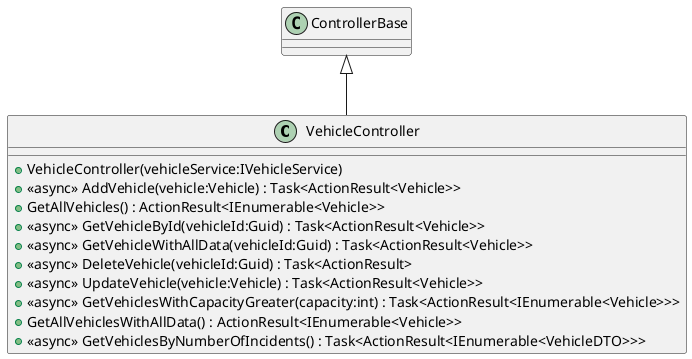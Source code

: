 @startuml
class VehicleController {
    + VehicleController(vehicleService:IVehicleService)
    + <<async>> AddVehicle(vehicle:Vehicle) : Task<ActionResult<Vehicle>>
    + GetAllVehicles() : ActionResult<IEnumerable<Vehicle>>
    + <<async>> GetVehicleById(vehicleId:Guid) : Task<ActionResult<Vehicle>>
    + <<async>> GetVehicleWithAllData(vehicleId:Guid) : Task<ActionResult<Vehicle>>
    + <<async>> DeleteVehicle(vehicleId:Guid) : Task<ActionResult>
    + <<async>> UpdateVehicle(vehicle:Vehicle) : Task<ActionResult<Vehicle>>
    + <<async>> GetVehiclesWithCapacityGreater(capacity:int) : Task<ActionResult<IEnumerable<Vehicle>>>
    + GetAllVehiclesWithAllData() : ActionResult<IEnumerable<Vehicle>>
    + <<async>> GetVehiclesByNumberOfIncidents() : Task<ActionResult<IEnumerable<VehicleDTO>>>
}
ControllerBase <|-- VehicleController
@enduml
